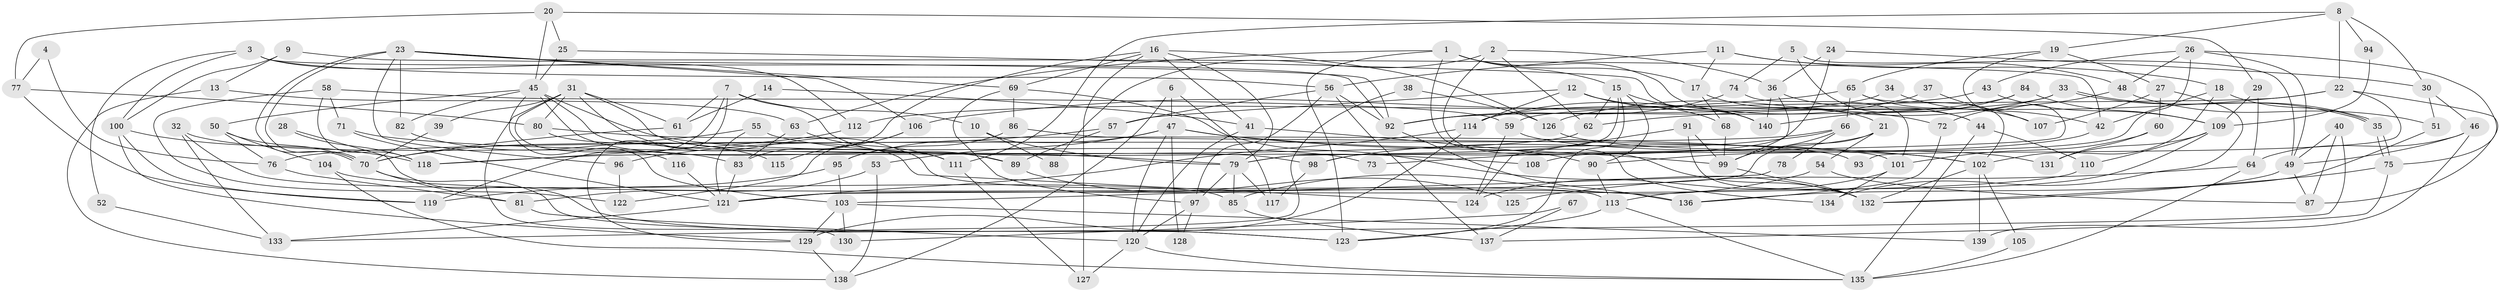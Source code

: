 // Generated by graph-tools (version 1.1) at 2025/11/02/27/25 16:11:20]
// undirected, 140 vertices, 280 edges
graph export_dot {
graph [start="1"]
  node [color=gray90,style=filled];
  1;
  2;
  3;
  4;
  5;
  6;
  7;
  8;
  9;
  10;
  11;
  12;
  13;
  14;
  15;
  16;
  17;
  18;
  19;
  20;
  21;
  22;
  23;
  24;
  25;
  26;
  27;
  28;
  29;
  30;
  31;
  32;
  33;
  34;
  35;
  36;
  37;
  38;
  39;
  40;
  41;
  42;
  43;
  44;
  45;
  46;
  47;
  48;
  49;
  50;
  51;
  52;
  53;
  54;
  55;
  56;
  57;
  58;
  59;
  60;
  61;
  62;
  63;
  64;
  65;
  66;
  67;
  68;
  69;
  70;
  71;
  72;
  73;
  74;
  75;
  76;
  77;
  78;
  79;
  80;
  81;
  82;
  83;
  84;
  85;
  86;
  87;
  88;
  89;
  90;
  91;
  92;
  93;
  94;
  95;
  96;
  97;
  98;
  99;
  100;
  101;
  102;
  103;
  104;
  105;
  106;
  107;
  108;
  109;
  110;
  111;
  112;
  113;
  114;
  115;
  116;
  117;
  118;
  119;
  120;
  121;
  122;
  123;
  124;
  125;
  126;
  127;
  128;
  129;
  130;
  131;
  132;
  133;
  134;
  135;
  136;
  137;
  138;
  139;
  140;
  1 -- 123;
  1 -- 140;
  1 -- 15;
  1 -- 17;
  1 -- 63;
  1 -- 134;
  2 -- 132;
  2 -- 36;
  2 -- 62;
  2 -- 88;
  3 -- 92;
  3 -- 112;
  3 -- 52;
  3 -- 56;
  3 -- 100;
  4 -- 77;
  4 -- 76;
  5 -- 74;
  5 -- 49;
  5 -- 44;
  6 -- 138;
  6 -- 47;
  6 -- 117;
  7 -- 119;
  7 -- 89;
  7 -- 10;
  7 -- 61;
  7 -- 129;
  8 -- 22;
  8 -- 111;
  8 -- 19;
  8 -- 30;
  8 -- 94;
  9 -- 100;
  9 -- 92;
  9 -- 13;
  10 -- 79;
  10 -- 88;
  11 -- 18;
  11 -- 56;
  11 -- 17;
  11 -- 48;
  12 -- 114;
  12 -- 68;
  12 -- 57;
  12 -- 72;
  13 -- 63;
  13 -- 138;
  14 -- 41;
  14 -- 61;
  15 -- 90;
  15 -- 62;
  15 -- 98;
  15 -- 123;
  15 -- 140;
  16 -- 79;
  16 -- 127;
  16 -- 41;
  16 -- 69;
  16 -- 83;
  16 -- 126;
  17 -- 21;
  17 -- 68;
  18 -- 42;
  18 -- 35;
  18 -- 102;
  19 -- 79;
  19 -- 27;
  19 -- 65;
  20 -- 45;
  20 -- 25;
  20 -- 29;
  20 -- 77;
  21 -- 121;
  21 -- 54;
  21 -- 73;
  22 -- 62;
  22 -- 87;
  22 -- 59;
  22 -- 93;
  23 -- 70;
  23 -- 70;
  23 -- 106;
  23 -- 42;
  23 -- 69;
  23 -- 82;
  23 -- 96;
  24 -- 79;
  24 -- 36;
  24 -- 30;
  25 -- 45;
  25 -- 140;
  26 -- 75;
  26 -- 49;
  26 -- 43;
  26 -- 48;
  26 -- 108;
  27 -- 60;
  27 -- 107;
  27 -- 134;
  28 -- 118;
  28 -- 123;
  29 -- 64;
  29 -- 109;
  30 -- 46;
  30 -- 51;
  31 -- 113;
  31 -- 61;
  31 -- 39;
  31 -- 80;
  31 -- 111;
  31 -- 116;
  31 -- 130;
  32 -- 83;
  32 -- 85;
  32 -- 133;
  33 -- 35;
  33 -- 35;
  33 -- 114;
  33 -- 126;
  34 -- 92;
  34 -- 42;
  35 -- 75;
  35 -- 75;
  36 -- 99;
  36 -- 140;
  36 -- 44;
  37 -- 107;
  37 -- 114;
  38 -- 129;
  38 -- 126;
  39 -- 70;
  40 -- 49;
  40 -- 133;
  40 -- 87;
  41 -- 120;
  41 -- 90;
  42 -- 90;
  43 -- 109;
  43 -- 112;
  44 -- 110;
  44 -- 135;
  45 -- 103;
  45 -- 98;
  45 -- 50;
  45 -- 73;
  45 -- 82;
  45 -- 89;
  46 -- 49;
  46 -- 64;
  46 -- 139;
  47 -- 102;
  47 -- 99;
  47 -- 53;
  47 -- 95;
  47 -- 120;
  47 -- 128;
  48 -- 51;
  48 -- 72;
  49 -- 132;
  49 -- 87;
  50 -- 104;
  50 -- 70;
  50 -- 76;
  51 -- 136;
  52 -- 133;
  53 -- 138;
  53 -- 81;
  54 -- 85;
  54 -- 87;
  55 -- 121;
  55 -- 70;
  55 -- 108;
  56 -- 97;
  56 -- 57;
  56 -- 92;
  56 -- 137;
  57 -- 89;
  57 -- 96;
  58 -- 59;
  58 -- 118;
  58 -- 71;
  58 -- 122;
  59 -- 102;
  59 -- 124;
  60 -- 101;
  60 -- 131;
  61 -- 70;
  62 -- 118;
  63 -- 83;
  63 -- 111;
  64 -- 135;
  64 -- 125;
  65 -- 102;
  65 -- 66;
  65 -- 106;
  65 -- 107;
  66 -- 76;
  66 -- 78;
  66 -- 98;
  66 -- 99;
  67 -- 130;
  67 -- 137;
  68 -- 99;
  69 -- 86;
  69 -- 97;
  69 -- 132;
  70 -- 81;
  70 -- 123;
  71 -- 79;
  71 -- 121;
  72 -- 136;
  74 -- 101;
  74 -- 92;
  75 -- 132;
  75 -- 137;
  76 -- 81;
  77 -- 119;
  77 -- 80;
  78 -- 103;
  79 -- 117;
  79 -- 97;
  79 -- 85;
  80 -- 93;
  80 -- 124;
  81 -- 120;
  82 -- 115;
  83 -- 121;
  84 -- 109;
  84 -- 92;
  84 -- 140;
  85 -- 137;
  86 -- 101;
  86 -- 95;
  89 -- 125;
  90 -- 113;
  91 -- 124;
  91 -- 99;
  91 -- 132;
  92 -- 136;
  94 -- 109;
  95 -- 103;
  95 -- 119;
  96 -- 122;
  97 -- 120;
  97 -- 128;
  98 -- 117;
  99 -- 132;
  100 -- 129;
  100 -- 118;
  100 -- 119;
  101 -- 124;
  101 -- 134;
  102 -- 132;
  102 -- 105;
  102 -- 139;
  103 -- 139;
  103 -- 129;
  103 -- 130;
  104 -- 136;
  104 -- 135;
  105 -- 135;
  106 -- 122;
  106 -- 115;
  109 -- 113;
  109 -- 110;
  109 -- 131;
  110 -- 121;
  111 -- 127;
  112 -- 118;
  113 -- 123;
  113 -- 135;
  114 -- 129;
  114 -- 121;
  116 -- 121;
  120 -- 127;
  120 -- 135;
  121 -- 133;
  126 -- 131;
  129 -- 138;
}
